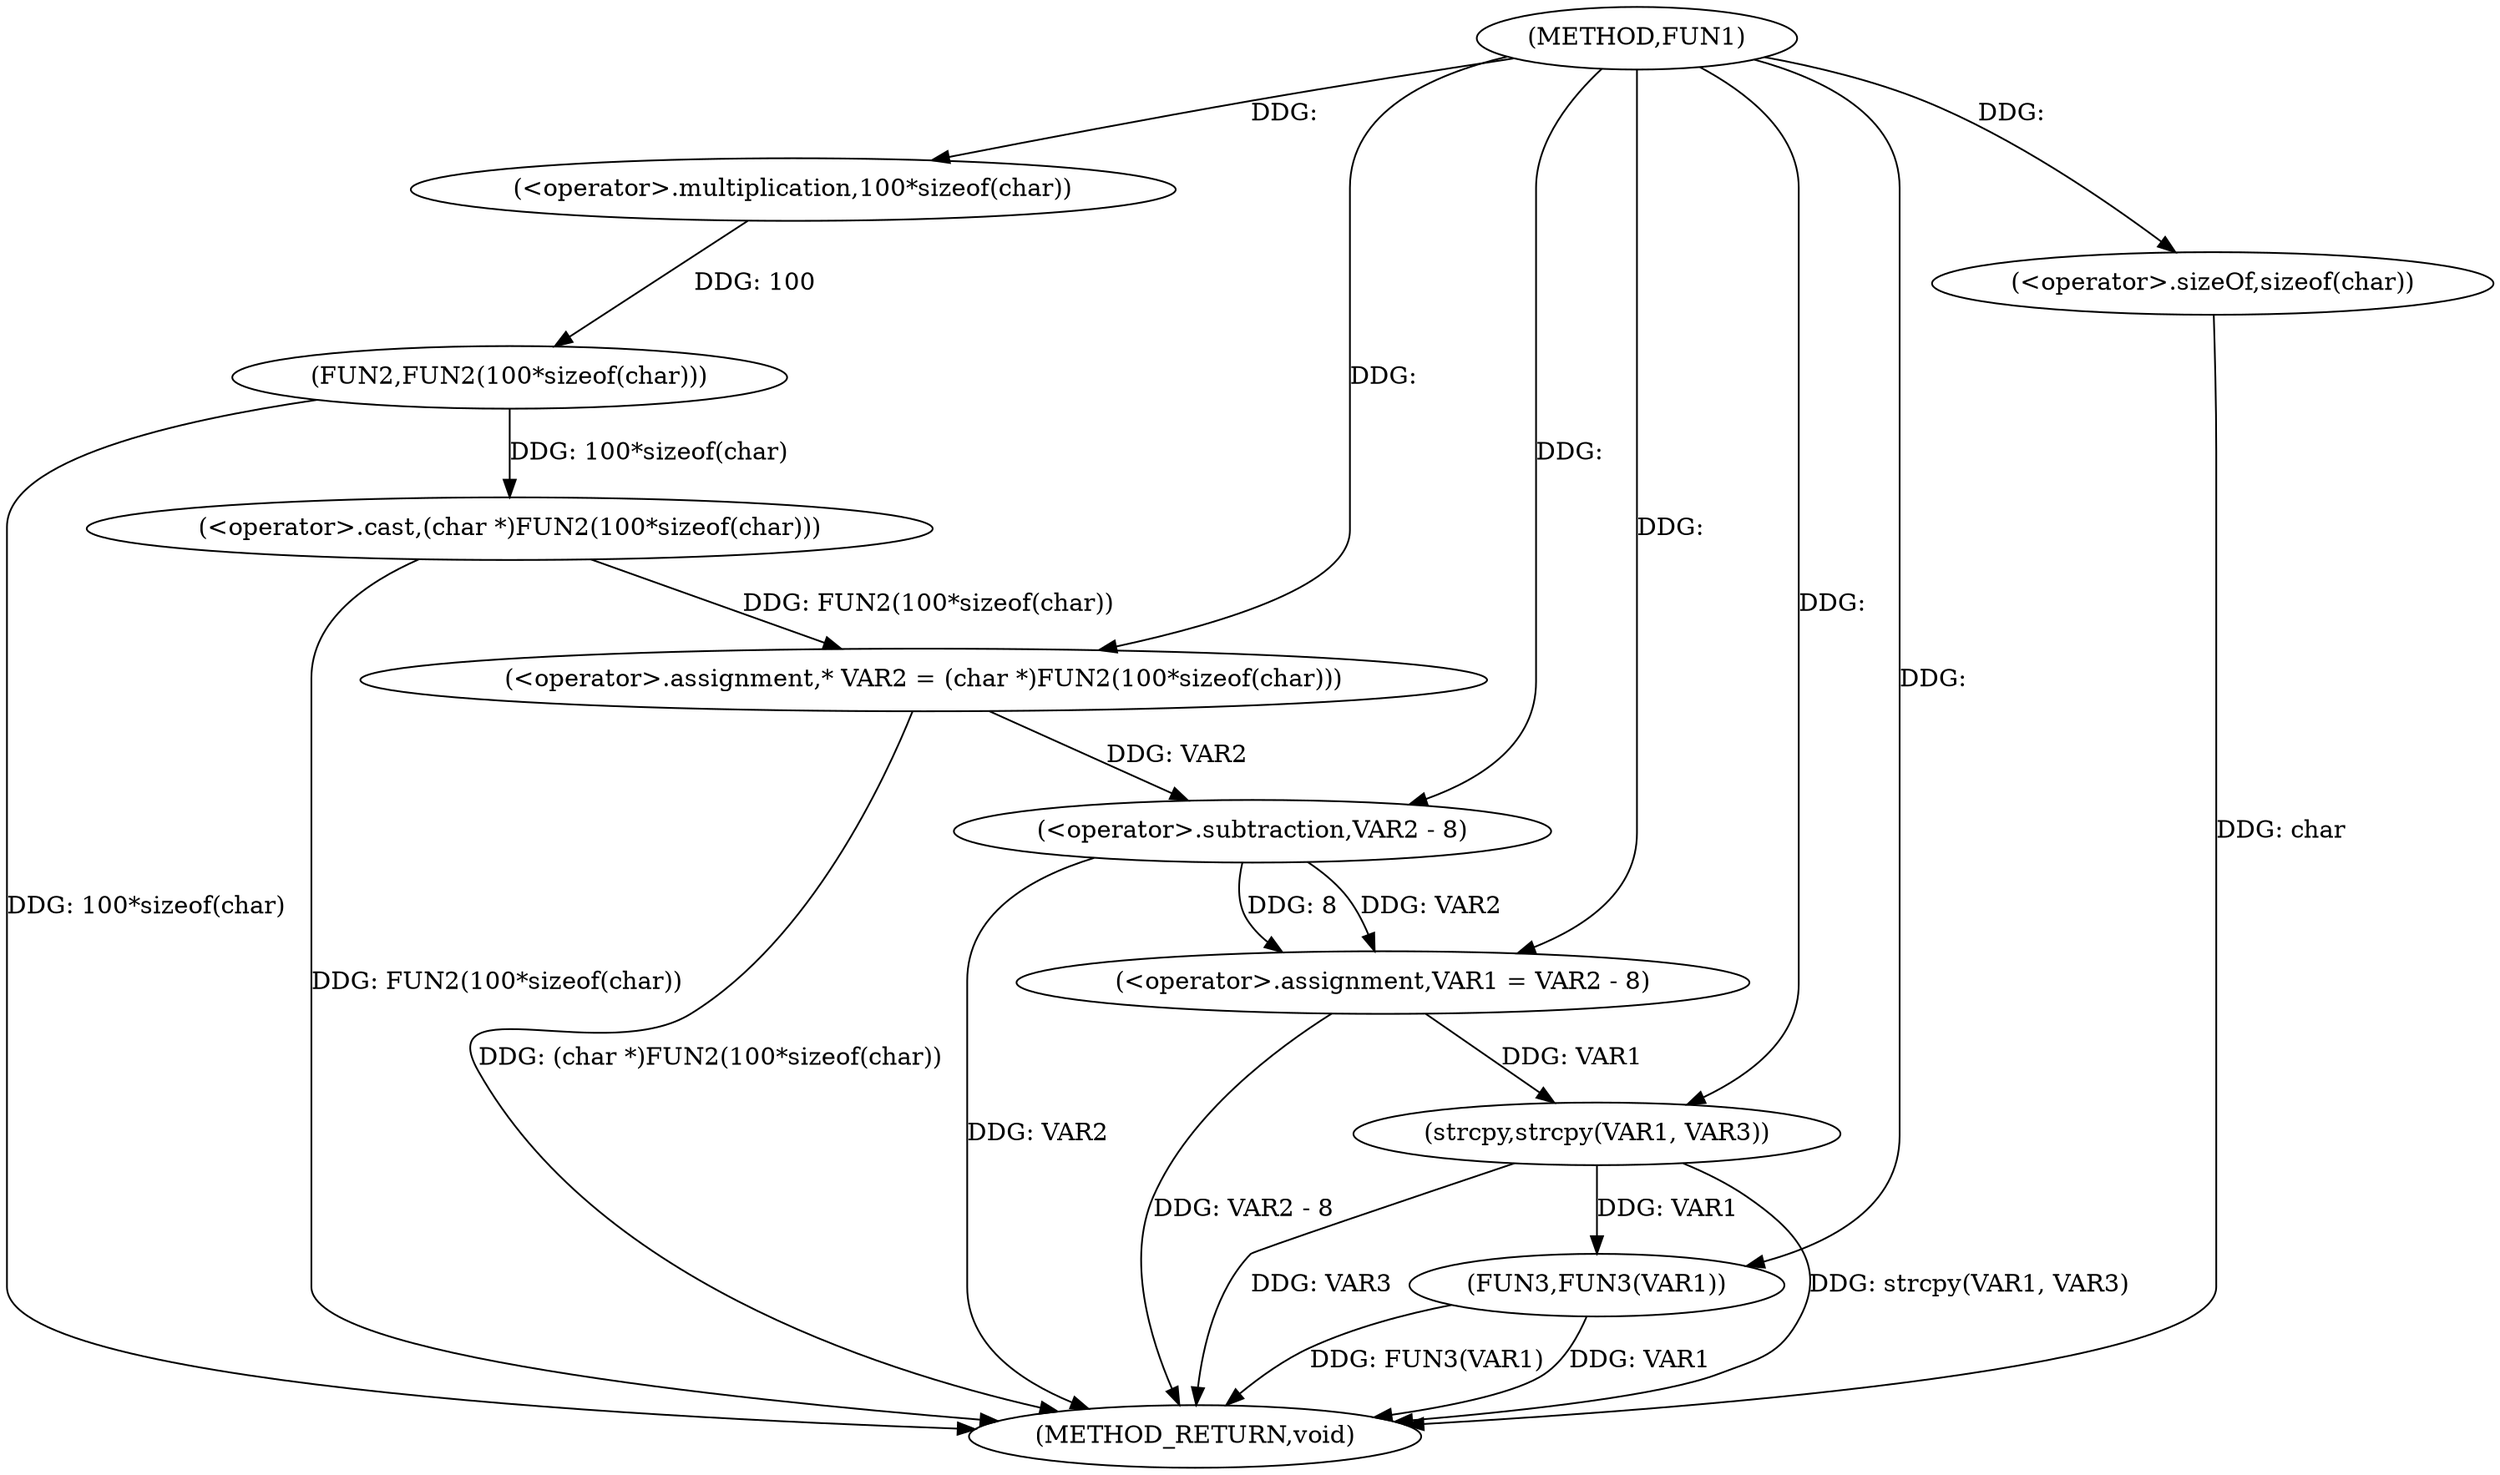 digraph FUN1 {  
"1000100" [label = "(METHOD,FUN1)" ]
"1000125" [label = "(METHOD_RETURN,void)" ]
"1000104" [label = "(<operator>.assignment,* VAR2 = (char *)FUN2(100*sizeof(char)))" ]
"1000106" [label = "(<operator>.cast,(char *)FUN2(100*sizeof(char)))" ]
"1000108" [label = "(FUN2,FUN2(100*sizeof(char)))" ]
"1000109" [label = "(<operator>.multiplication,100*sizeof(char))" ]
"1000111" [label = "(<operator>.sizeOf,sizeof(char))" ]
"1000113" [label = "(<operator>.assignment,VAR1 = VAR2 - 8)" ]
"1000115" [label = "(<operator>.subtraction,VAR2 - 8)" ]
"1000120" [label = "(strcpy,strcpy(VAR1, VAR3))" ]
"1000123" [label = "(FUN3,FUN3(VAR1))" ]
  "1000106" -> "1000125"  [ label = "DDG: FUN2(100*sizeof(char))"] 
  "1000123" -> "1000125"  [ label = "DDG: FUN3(VAR1)"] 
  "1000113" -> "1000125"  [ label = "DDG: VAR2 - 8"] 
  "1000111" -> "1000125"  [ label = "DDG: char"] 
  "1000120" -> "1000125"  [ label = "DDG: VAR3"] 
  "1000123" -> "1000125"  [ label = "DDG: VAR1"] 
  "1000120" -> "1000125"  [ label = "DDG: strcpy(VAR1, VAR3)"] 
  "1000115" -> "1000125"  [ label = "DDG: VAR2"] 
  "1000104" -> "1000125"  [ label = "DDG: (char *)FUN2(100*sizeof(char))"] 
  "1000108" -> "1000125"  [ label = "DDG: 100*sizeof(char)"] 
  "1000106" -> "1000104"  [ label = "DDG: FUN2(100*sizeof(char))"] 
  "1000100" -> "1000104"  [ label = "DDG: "] 
  "1000108" -> "1000106"  [ label = "DDG: 100*sizeof(char)"] 
  "1000109" -> "1000108"  [ label = "DDG: 100"] 
  "1000100" -> "1000109"  [ label = "DDG: "] 
  "1000100" -> "1000111"  [ label = "DDG: "] 
  "1000115" -> "1000113"  [ label = "DDG: VAR2"] 
  "1000115" -> "1000113"  [ label = "DDG: 8"] 
  "1000100" -> "1000113"  [ label = "DDG: "] 
  "1000104" -> "1000115"  [ label = "DDG: VAR2"] 
  "1000100" -> "1000115"  [ label = "DDG: "] 
  "1000113" -> "1000120"  [ label = "DDG: VAR1"] 
  "1000100" -> "1000120"  [ label = "DDG: "] 
  "1000120" -> "1000123"  [ label = "DDG: VAR1"] 
  "1000100" -> "1000123"  [ label = "DDG: "] 
}
